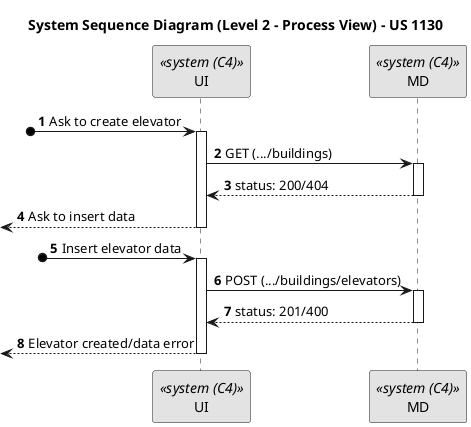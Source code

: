 @startuml
skinparam monochrome true
skinparam packageStyle rectangle
skinparam shadowing false

title System Sequence Diagram (Level 2 - Process View) - US 1130
autonumber

participant "UI" as UI <<system (C4)>>
participant "MD" as MD <<system (C4)>>

?o-> UI : Ask to create elevator
activate UI

    UI -> MD : GET (.../buildings)
    activate MD
        UI <-- MD : status: 200/404
    deactivate MD

<-- UI : Ask to insert data
deactivate UI

?o-> UI : Insert elevator data
activate UI

    UI -> MD : POST (.../buildings/elevators)
    activate MD
        UI <-- MD : status: 201/400
    deactivate MD

<-- UI : Elevator created/data error
deactivate UI

@enduml
